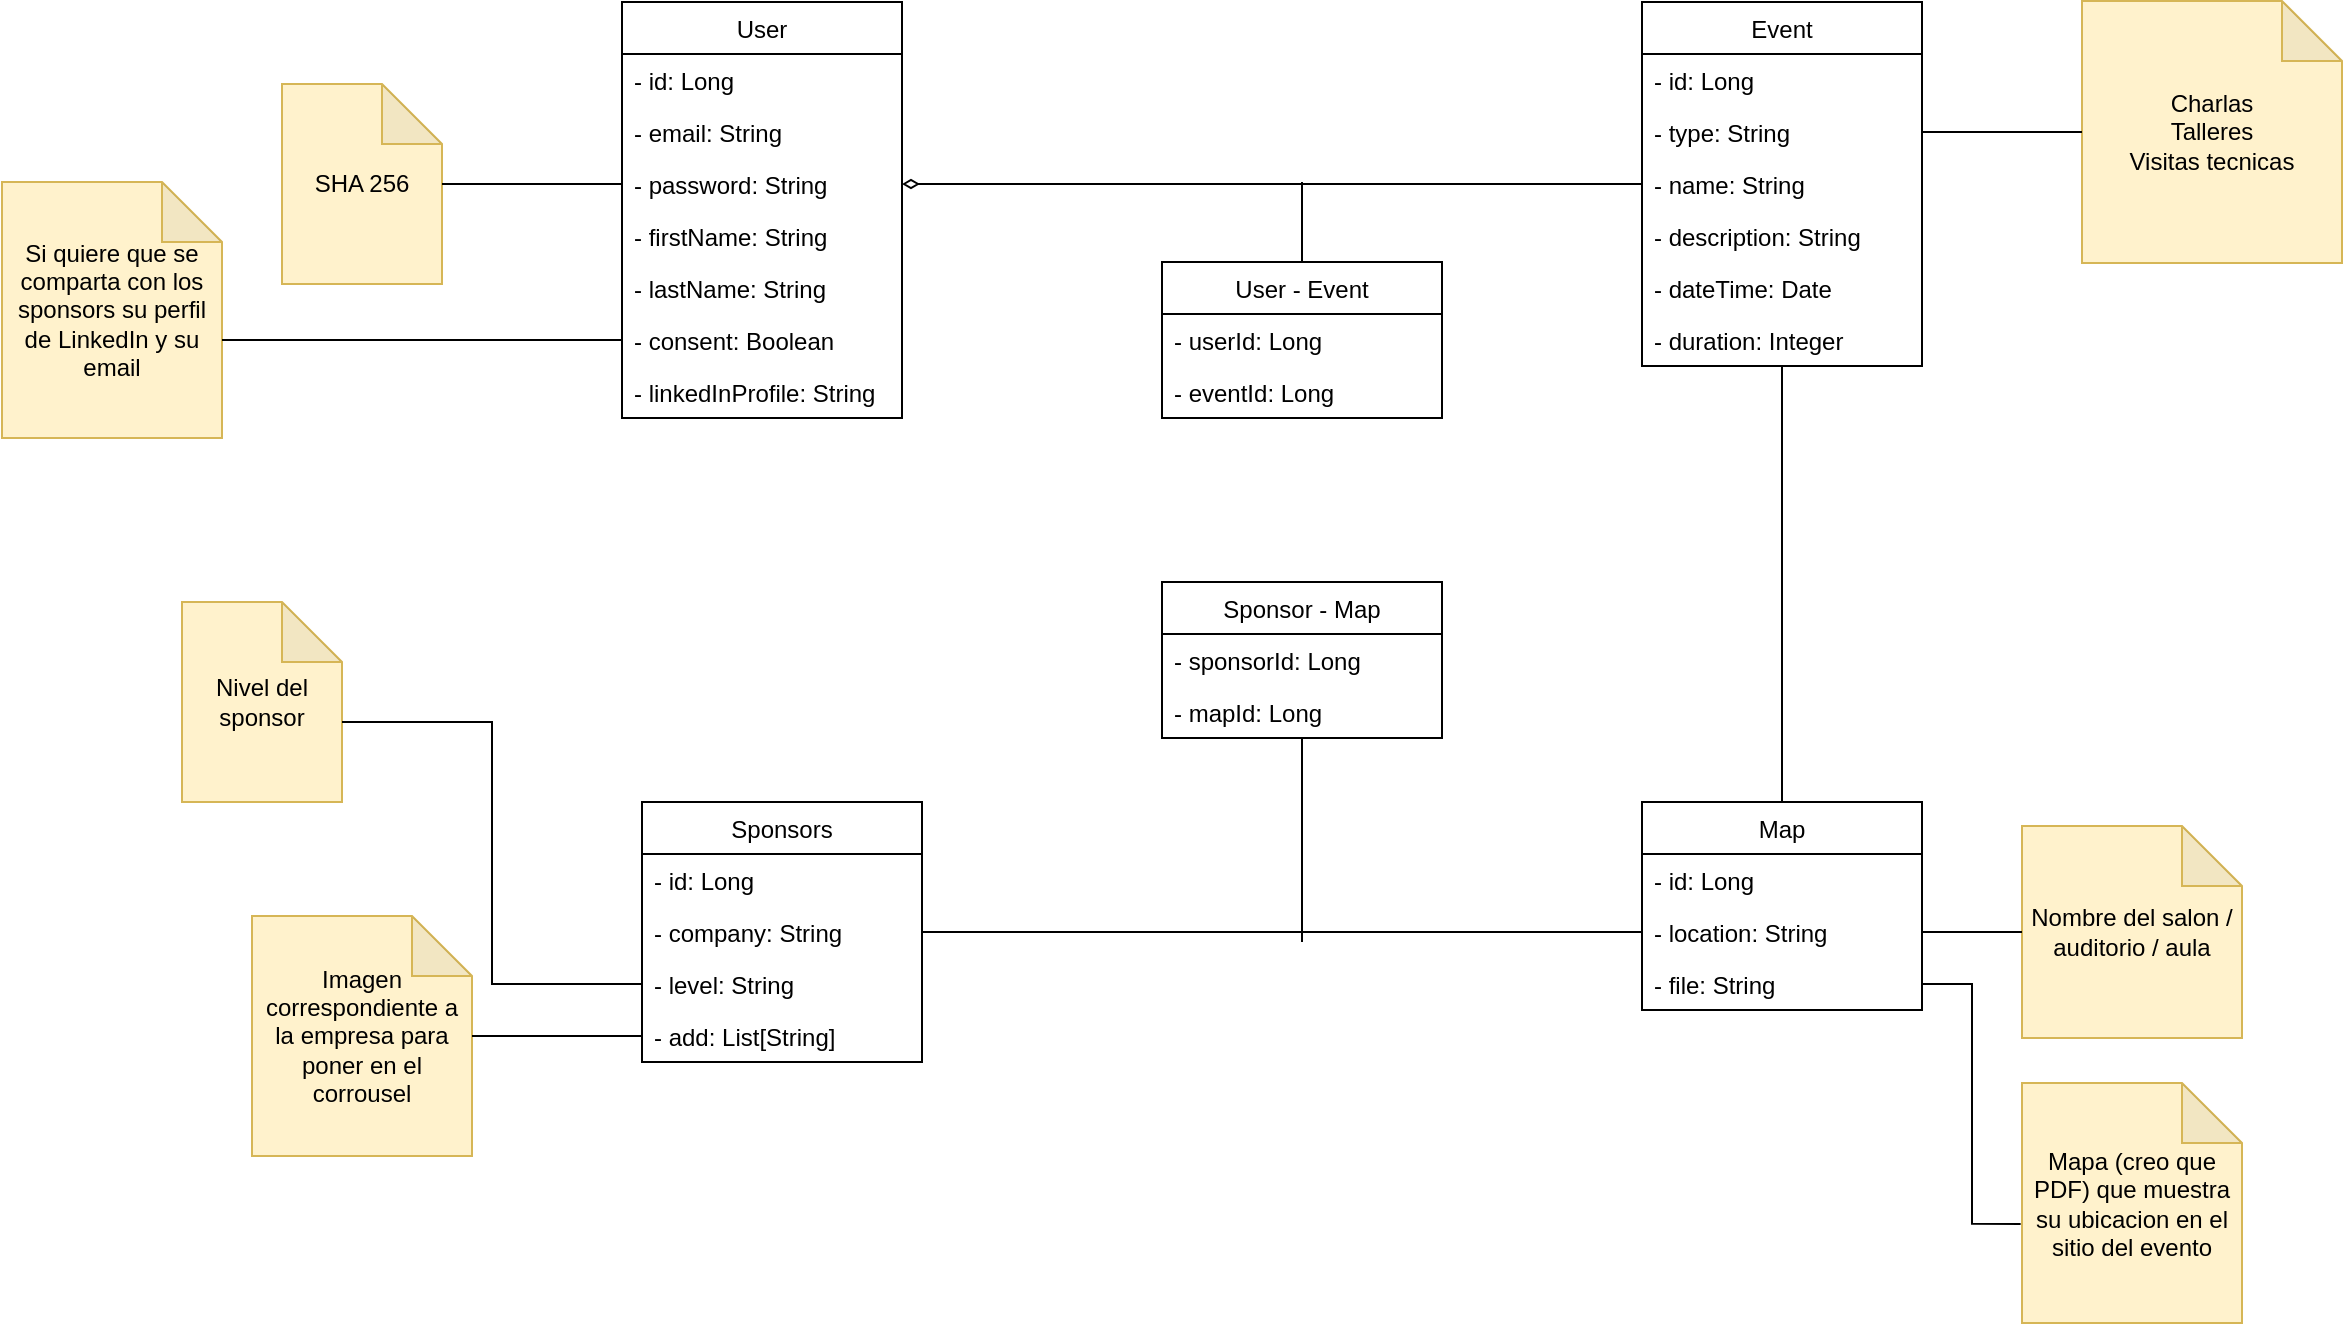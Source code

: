 <mxfile version="16.6.6" type="device"><diagram id="R2lEEEUBdFMjLlhIrx00" name="Page-1"><mxGraphModel dx="2035" dy="635" grid="1" gridSize="10" guides="1" tooltips="1" connect="1" arrows="1" fold="1" page="1" pageScale="1" pageWidth="850" pageHeight="1100" math="0" shadow="0" extFonts="Permanent Marker^https://fonts.googleapis.com/css?family=Permanent+Marker"><root><mxCell id="0"/><mxCell id="1" parent="0"/><mxCell id="ooTOzN1I4ot395nqvGJc-1" value="User" style="swimlane;fontStyle=0;childLayout=stackLayout;horizontal=1;startSize=26;fillColor=none;horizontalStack=0;resizeParent=1;resizeParentMax=0;resizeLast=0;collapsible=1;marginBottom=0;" vertex="1" parent="1"><mxGeometry x="100" y="110" width="140" height="208" as="geometry"><mxRectangle x="90" y="120" width="60" height="26" as="alternateBounds"/></mxGeometry></mxCell><mxCell id="ooTOzN1I4ot395nqvGJc-8" value="- id: Long" style="text;strokeColor=none;fillColor=none;align=left;verticalAlign=top;spacingLeft=4;spacingRight=4;overflow=hidden;rotatable=0;points=[[0,0.5],[1,0.5]];portConstraint=eastwest;" vertex="1" parent="ooTOzN1I4ot395nqvGJc-1"><mxGeometry y="26" width="140" height="26" as="geometry"/></mxCell><mxCell id="ooTOzN1I4ot395nqvGJc-4" value="- email: String" style="text;strokeColor=none;fillColor=none;align=left;verticalAlign=top;spacingLeft=4;spacingRight=4;overflow=hidden;rotatable=0;points=[[0,0.5],[1,0.5]];portConstraint=eastwest;" vertex="1" parent="ooTOzN1I4ot395nqvGJc-1"><mxGeometry y="52" width="140" height="26" as="geometry"/></mxCell><mxCell id="ooTOzN1I4ot395nqvGJc-7" value="- password: String" style="text;strokeColor=none;fillColor=none;align=left;verticalAlign=top;spacingLeft=4;spacingRight=4;overflow=hidden;rotatable=0;points=[[0,0.5],[1,0.5]];portConstraint=eastwest;" vertex="1" parent="ooTOzN1I4ot395nqvGJc-1"><mxGeometry y="78" width="140" height="26" as="geometry"/></mxCell><mxCell id="ooTOzN1I4ot395nqvGJc-2" value="- firstName: String" style="text;strokeColor=none;fillColor=none;align=left;verticalAlign=top;spacingLeft=4;spacingRight=4;overflow=hidden;rotatable=0;points=[[0,0.5],[1,0.5]];portConstraint=eastwest;" vertex="1" parent="ooTOzN1I4ot395nqvGJc-1"><mxGeometry y="104" width="140" height="26" as="geometry"/></mxCell><mxCell id="ooTOzN1I4ot395nqvGJc-3" value="- lastName: String" style="text;strokeColor=none;fillColor=none;align=left;verticalAlign=top;spacingLeft=4;spacingRight=4;overflow=hidden;rotatable=0;points=[[0,0.5],[1,0.5]];portConstraint=eastwest;" vertex="1" parent="ooTOzN1I4ot395nqvGJc-1"><mxGeometry y="130" width="140" height="26" as="geometry"/></mxCell><mxCell id="ooTOzN1I4ot395nqvGJc-5" value="- consent: Boolean" style="text;strokeColor=none;fillColor=none;align=left;verticalAlign=top;spacingLeft=4;spacingRight=4;overflow=hidden;rotatable=0;points=[[0,0.5],[1,0.5]];portConstraint=eastwest;" vertex="1" parent="ooTOzN1I4ot395nqvGJc-1"><mxGeometry y="156" width="140" height="26" as="geometry"/></mxCell><mxCell id="ooTOzN1I4ot395nqvGJc-6" value="- linkedInProfile: String" style="text;strokeColor=none;fillColor=none;align=left;verticalAlign=top;spacingLeft=4;spacingRight=4;overflow=hidden;rotatable=0;points=[[0,0.5],[1,0.5]];portConstraint=eastwest;" vertex="1" parent="ooTOzN1I4ot395nqvGJc-1"><mxGeometry y="182" width="140" height="26" as="geometry"/></mxCell><mxCell id="ooTOzN1I4ot395nqvGJc-35" style="edgeStyle=orthogonalEdgeStyle;rounded=0;orthogonalLoop=1;jettySize=auto;html=1;entryX=0.5;entryY=0;entryDx=0;entryDy=0;startArrow=none;startFill=0;endArrow=none;endFill=0;" edge="1" parent="1" source="ooTOzN1I4ot395nqvGJc-15" target="ooTOzN1I4ot395nqvGJc-30"><mxGeometry relative="1" as="geometry"/></mxCell><mxCell id="ooTOzN1I4ot395nqvGJc-15" value="Event" style="swimlane;fontStyle=0;childLayout=stackLayout;horizontal=1;startSize=26;fillColor=none;horizontalStack=0;resizeParent=1;resizeParentMax=0;resizeLast=0;collapsible=1;marginBottom=0;" vertex="1" parent="1"><mxGeometry x="610" y="110" width="140" height="182" as="geometry"/></mxCell><mxCell id="ooTOzN1I4ot395nqvGJc-65" value="- id: Long" style="text;strokeColor=none;fillColor=none;align=left;verticalAlign=top;spacingLeft=4;spacingRight=4;overflow=hidden;rotatable=0;points=[[0,0.5],[1,0.5]];portConstraint=eastwest;" vertex="1" parent="ooTOzN1I4ot395nqvGJc-15"><mxGeometry y="26" width="140" height="26" as="geometry"/></mxCell><mxCell id="ooTOzN1I4ot395nqvGJc-16" value="- type: String" style="text;strokeColor=none;fillColor=none;align=left;verticalAlign=top;spacingLeft=4;spacingRight=4;overflow=hidden;rotatable=0;points=[[0,0.5],[1,0.5]];portConstraint=eastwest;" vertex="1" parent="ooTOzN1I4ot395nqvGJc-15"><mxGeometry y="52" width="140" height="26" as="geometry"/></mxCell><mxCell id="ooTOzN1I4ot395nqvGJc-17" value="- name: String" style="text;strokeColor=none;fillColor=none;align=left;verticalAlign=top;spacingLeft=4;spacingRight=4;overflow=hidden;rotatable=0;points=[[0,0.5],[1,0.5]];portConstraint=eastwest;" vertex="1" parent="ooTOzN1I4ot395nqvGJc-15"><mxGeometry y="78" width="140" height="26" as="geometry"/></mxCell><mxCell id="ooTOzN1I4ot395nqvGJc-18" value="- description: String" style="text;strokeColor=none;fillColor=none;align=left;verticalAlign=top;spacingLeft=4;spacingRight=4;overflow=hidden;rotatable=0;points=[[0,0.5],[1,0.5]];portConstraint=eastwest;" vertex="1" parent="ooTOzN1I4ot395nqvGJc-15"><mxGeometry y="104" width="140" height="26" as="geometry"/></mxCell><mxCell id="ooTOzN1I4ot395nqvGJc-24" value="- dateTime: Date" style="text;strokeColor=none;fillColor=none;align=left;verticalAlign=top;spacingLeft=4;spacingRight=4;overflow=hidden;rotatable=0;points=[[0,0.5],[1,0.5]];portConstraint=eastwest;" vertex="1" parent="ooTOzN1I4ot395nqvGJc-15"><mxGeometry y="130" width="140" height="26" as="geometry"/></mxCell><mxCell id="ooTOzN1I4ot395nqvGJc-23" value="- duration: Integer" style="text;strokeColor=none;fillColor=none;align=left;verticalAlign=top;spacingLeft=4;spacingRight=4;overflow=hidden;rotatable=0;points=[[0,0.5],[1,0.5]];portConstraint=eastwest;" vertex="1" parent="ooTOzN1I4ot395nqvGJc-15"><mxGeometry y="156" width="140" height="26" as="geometry"/></mxCell><mxCell id="ooTOzN1I4ot395nqvGJc-26" value="Sponsors" style="swimlane;fontStyle=0;childLayout=stackLayout;horizontal=1;startSize=26;fillColor=none;horizontalStack=0;resizeParent=1;resizeParentMax=0;resizeLast=0;collapsible=1;marginBottom=0;" vertex="1" parent="1"><mxGeometry x="110" y="510" width="140" height="130" as="geometry"/></mxCell><mxCell id="ooTOzN1I4ot395nqvGJc-66" value="- id: Long" style="text;strokeColor=none;fillColor=none;align=left;verticalAlign=top;spacingLeft=4;spacingRight=4;overflow=hidden;rotatable=0;points=[[0,0.5],[1,0.5]];portConstraint=eastwest;" vertex="1" parent="ooTOzN1I4ot395nqvGJc-26"><mxGeometry y="26" width="140" height="26" as="geometry"/></mxCell><mxCell id="ooTOzN1I4ot395nqvGJc-27" value="- company: String" style="text;strokeColor=none;fillColor=none;align=left;verticalAlign=top;spacingLeft=4;spacingRight=4;overflow=hidden;rotatable=0;points=[[0,0.5],[1,0.5]];portConstraint=eastwest;" vertex="1" parent="ooTOzN1I4ot395nqvGJc-26"><mxGeometry y="52" width="140" height="26" as="geometry"/></mxCell><mxCell id="ooTOzN1I4ot395nqvGJc-28" value="- level: String" style="text;strokeColor=none;fillColor=none;align=left;verticalAlign=top;spacingLeft=4;spacingRight=4;overflow=hidden;rotatable=0;points=[[0,0.5],[1,0.5]];portConstraint=eastwest;" vertex="1" parent="ooTOzN1I4ot395nqvGJc-26"><mxGeometry y="78" width="140" height="26" as="geometry"/></mxCell><mxCell id="ooTOzN1I4ot395nqvGJc-29" value="- add: List[String]" style="text;strokeColor=none;fillColor=none;align=left;verticalAlign=top;spacingLeft=4;spacingRight=4;overflow=hidden;rotatable=0;points=[[0,0.5],[1,0.5]];portConstraint=eastwest;" vertex="1" parent="ooTOzN1I4ot395nqvGJc-26"><mxGeometry y="104" width="140" height="26" as="geometry"/></mxCell><mxCell id="ooTOzN1I4ot395nqvGJc-30" value="Map" style="swimlane;fontStyle=0;childLayout=stackLayout;horizontal=1;startSize=26;fillColor=none;horizontalStack=0;resizeParent=1;resizeParentMax=0;resizeLast=0;collapsible=1;marginBottom=0;" vertex="1" parent="1"><mxGeometry x="610" y="510" width="140" height="104" as="geometry"/></mxCell><mxCell id="ooTOzN1I4ot395nqvGJc-64" value="- id: Long" style="text;strokeColor=none;fillColor=none;align=left;verticalAlign=top;spacingLeft=4;spacingRight=4;overflow=hidden;rotatable=0;points=[[0,0.5],[1,0.5]];portConstraint=eastwest;" vertex="1" parent="ooTOzN1I4ot395nqvGJc-30"><mxGeometry y="26" width="140" height="26" as="geometry"/></mxCell><mxCell id="ooTOzN1I4ot395nqvGJc-31" value="- location: String" style="text;strokeColor=none;fillColor=none;align=left;verticalAlign=top;spacingLeft=4;spacingRight=4;overflow=hidden;rotatable=0;points=[[0,0.5],[1,0.5]];portConstraint=eastwest;" vertex="1" parent="ooTOzN1I4ot395nqvGJc-30"><mxGeometry y="52" width="140" height="26" as="geometry"/></mxCell><mxCell id="ooTOzN1I4ot395nqvGJc-32" value="- file: String" style="text;strokeColor=none;fillColor=none;align=left;verticalAlign=top;spacingLeft=4;spacingRight=4;overflow=hidden;rotatable=0;points=[[0,0.5],[1,0.5]];portConstraint=eastwest;" vertex="1" parent="ooTOzN1I4ot395nqvGJc-30"><mxGeometry y="78" width="140" height="26" as="geometry"/></mxCell><mxCell id="ooTOzN1I4ot395nqvGJc-36" value="Charlas&lt;br&gt;Talleres&lt;br&gt;Visitas tecnicas" style="shape=note;whiteSpace=wrap;html=1;backgroundOutline=1;darkOpacity=0.05;fillColor=#fff2cc;strokeColor=#d6b656;" vertex="1" parent="1"><mxGeometry x="830" y="109.5" width="130" height="131" as="geometry"/></mxCell><mxCell id="ooTOzN1I4ot395nqvGJc-38" value="SHA 256" style="shape=note;whiteSpace=wrap;html=1;backgroundOutline=1;darkOpacity=0.05;fillColor=#fff2cc;strokeColor=#d6b656;" vertex="1" parent="1"><mxGeometry x="-70" y="151" width="80" height="100" as="geometry"/></mxCell><mxCell id="ooTOzN1I4ot395nqvGJc-39" style="edgeStyle=orthogonalEdgeStyle;rounded=0;orthogonalLoop=1;jettySize=auto;html=1;startArrow=none;startFill=0;endArrow=none;endFill=0;" edge="1" parent="1" source="ooTOzN1I4ot395nqvGJc-7" target="ooTOzN1I4ot395nqvGJc-38"><mxGeometry relative="1" as="geometry"/></mxCell><mxCell id="ooTOzN1I4ot395nqvGJc-40" value="Si quiere que se comparta con los sponsors su perfil de LinkedIn y su email" style="shape=note;whiteSpace=wrap;html=1;backgroundOutline=1;darkOpacity=0.05;fillColor=#fff2cc;strokeColor=#d6b656;" vertex="1" parent="1"><mxGeometry x="-210" y="200" width="110" height="128" as="geometry"/></mxCell><mxCell id="ooTOzN1I4ot395nqvGJc-41" style="edgeStyle=orthogonalEdgeStyle;rounded=0;orthogonalLoop=1;jettySize=auto;html=1;entryX=0;entryY=0;entryDx=110;entryDy=79;entryPerimeter=0;startArrow=none;startFill=0;endArrow=none;endFill=0;" edge="1" parent="1" source="ooTOzN1I4ot395nqvGJc-5" target="ooTOzN1I4ot395nqvGJc-40"><mxGeometry relative="1" as="geometry"/></mxCell><mxCell id="ooTOzN1I4ot395nqvGJc-42" value="Nivel del sponsor" style="shape=note;whiteSpace=wrap;html=1;backgroundOutline=1;darkOpacity=0.05;fillColor=#fff2cc;strokeColor=#d6b656;" vertex="1" parent="1"><mxGeometry x="-120" y="410" width="80" height="100" as="geometry"/></mxCell><mxCell id="ooTOzN1I4ot395nqvGJc-43" style="edgeStyle=orthogonalEdgeStyle;rounded=0;orthogonalLoop=1;jettySize=auto;html=1;entryX=1;entryY=0.6;entryDx=0;entryDy=0;entryPerimeter=0;startArrow=none;startFill=0;endArrow=none;endFill=0;" edge="1" parent="1" source="ooTOzN1I4ot395nqvGJc-28" target="ooTOzN1I4ot395nqvGJc-42"><mxGeometry relative="1" as="geometry"/></mxCell><mxCell id="ooTOzN1I4ot395nqvGJc-44" value="Imagen correspondiente a la empresa para poner en el corrousel" style="shape=note;whiteSpace=wrap;html=1;backgroundOutline=1;darkOpacity=0.05;fillColor=#fff2cc;strokeColor=#d6b656;" vertex="1" parent="1"><mxGeometry x="-85" y="567" width="110" height="120" as="geometry"/></mxCell><mxCell id="ooTOzN1I4ot395nqvGJc-45" style="edgeStyle=orthogonalEdgeStyle;rounded=0;orthogonalLoop=1;jettySize=auto;html=1;startArrow=none;startFill=0;endArrow=none;endFill=0;" edge="1" parent="1" source="ooTOzN1I4ot395nqvGJc-29" target="ooTOzN1I4ot395nqvGJc-44"><mxGeometry relative="1" as="geometry"/></mxCell><mxCell id="ooTOzN1I4ot395nqvGJc-46" value="Nombre del salon / auditorio / aula" style="shape=note;whiteSpace=wrap;html=1;backgroundOutline=1;darkOpacity=0.05;fillColor=#fff2cc;strokeColor=#d6b656;" vertex="1" parent="1"><mxGeometry x="800" y="522" width="110" height="106" as="geometry"/></mxCell><mxCell id="ooTOzN1I4ot395nqvGJc-48" value="Mapa (creo que PDF) que muestra su ubicacion en el sitio del evento" style="shape=note;whiteSpace=wrap;html=1;backgroundOutline=1;darkOpacity=0.05;fillColor=#fff2cc;strokeColor=#d6b656;" vertex="1" parent="1"><mxGeometry x="800" y="650.5" width="110" height="120" as="geometry"/></mxCell><mxCell id="ooTOzN1I4ot395nqvGJc-54" style="edgeStyle=orthogonalEdgeStyle;rounded=0;orthogonalLoop=1;jettySize=auto;html=1;startArrow=none;startFill=0;endArrow=none;endFill=0;" edge="1" parent="1" source="ooTOzN1I4ot395nqvGJc-50"><mxGeometry relative="1" as="geometry"><mxPoint x="440" y="200" as="targetPoint"/></mxGeometry></mxCell><mxCell id="ooTOzN1I4ot395nqvGJc-50" value="User - Event" style="swimlane;fontStyle=0;childLayout=stackLayout;horizontal=1;startSize=26;fillColor=none;horizontalStack=0;resizeParent=1;resizeParentMax=0;resizeLast=0;collapsible=1;marginBottom=0;" vertex="1" parent="1"><mxGeometry x="370" y="240" width="140" height="78" as="geometry"/></mxCell><mxCell id="ooTOzN1I4ot395nqvGJc-51" value="- userId: Long" style="text;strokeColor=none;fillColor=none;align=left;verticalAlign=top;spacingLeft=4;spacingRight=4;overflow=hidden;rotatable=0;points=[[0,0.5],[1,0.5]];portConstraint=eastwest;" vertex="1" parent="ooTOzN1I4ot395nqvGJc-50"><mxGeometry y="26" width="140" height="26" as="geometry"/></mxCell><mxCell id="ooTOzN1I4ot395nqvGJc-52" value="- eventId: Long" style="text;strokeColor=none;fillColor=none;align=left;verticalAlign=top;spacingLeft=4;spacingRight=4;overflow=hidden;rotatable=0;points=[[0,0.5],[1,0.5]];portConstraint=eastwest;" vertex="1" parent="ooTOzN1I4ot395nqvGJc-50"><mxGeometry y="52" width="140" height="26" as="geometry"/></mxCell><mxCell id="ooTOzN1I4ot395nqvGJc-55" style="edgeStyle=orthogonalEdgeStyle;rounded=0;orthogonalLoop=1;jettySize=auto;html=1;entryX=0;entryY=0.5;entryDx=0;entryDy=0;entryPerimeter=0;startArrow=none;startFill=0;endArrow=none;endFill=0;" edge="1" parent="1" source="ooTOzN1I4ot395nqvGJc-16" target="ooTOzN1I4ot395nqvGJc-36"><mxGeometry relative="1" as="geometry"/></mxCell><mxCell id="ooTOzN1I4ot395nqvGJc-56" style="edgeStyle=orthogonalEdgeStyle;rounded=0;orthogonalLoop=1;jettySize=auto;html=1;startArrow=diamondThin;startFill=0;endArrow=none;endFill=0;" edge="1" parent="1" source="ooTOzN1I4ot395nqvGJc-7" target="ooTOzN1I4ot395nqvGJc-15"><mxGeometry relative="1" as="geometry"/></mxCell><mxCell id="ooTOzN1I4ot395nqvGJc-57" style="edgeStyle=orthogonalEdgeStyle;rounded=0;orthogonalLoop=1;jettySize=auto;html=1;startArrow=none;startFill=0;endArrow=none;endFill=0;" edge="1" parent="1" source="ooTOzN1I4ot395nqvGJc-31" target="ooTOzN1I4ot395nqvGJc-46"><mxGeometry relative="1" as="geometry"/></mxCell><mxCell id="ooTOzN1I4ot395nqvGJc-58" style="edgeStyle=orthogonalEdgeStyle;rounded=0;orthogonalLoop=1;jettySize=auto;html=1;entryX=-0.006;entryY=0.587;entryDx=0;entryDy=0;entryPerimeter=0;startArrow=none;startFill=0;endArrow=none;endFill=0;" edge="1" parent="1" source="ooTOzN1I4ot395nqvGJc-32" target="ooTOzN1I4ot395nqvGJc-48"><mxGeometry relative="1" as="geometry"/></mxCell><mxCell id="ooTOzN1I4ot395nqvGJc-67" style="edgeStyle=orthogonalEdgeStyle;rounded=0;orthogonalLoop=1;jettySize=auto;html=1;entryX=1;entryY=0.5;entryDx=0;entryDy=0;startArrow=none;startFill=0;endArrow=none;endFill=0;" edge="1" parent="1" source="ooTOzN1I4ot395nqvGJc-31" target="ooTOzN1I4ot395nqvGJc-27"><mxGeometry relative="1" as="geometry"/></mxCell><mxCell id="ooTOzN1I4ot395nqvGJc-73" style="edgeStyle=orthogonalEdgeStyle;rounded=0;orthogonalLoop=1;jettySize=auto;html=1;startArrow=none;startFill=0;endArrow=none;endFill=0;" edge="1" parent="1" source="ooTOzN1I4ot395nqvGJc-68"><mxGeometry relative="1" as="geometry"><mxPoint x="440.0" y="580" as="targetPoint"/></mxGeometry></mxCell><mxCell id="ooTOzN1I4ot395nqvGJc-68" value="Sponsor - Map" style="swimlane;fontStyle=0;childLayout=stackLayout;horizontal=1;startSize=26;fillColor=none;horizontalStack=0;resizeParent=1;resizeParentMax=0;resizeLast=0;collapsible=1;marginBottom=0;" vertex="1" parent="1"><mxGeometry x="370" y="400" width="140" height="78" as="geometry"/></mxCell><mxCell id="ooTOzN1I4ot395nqvGJc-69" value="- sponsorId: Long" style="text;strokeColor=none;fillColor=none;align=left;verticalAlign=top;spacingLeft=4;spacingRight=4;overflow=hidden;rotatable=0;points=[[0,0.5],[1,0.5]];portConstraint=eastwest;" vertex="1" parent="ooTOzN1I4ot395nqvGJc-68"><mxGeometry y="26" width="140" height="26" as="geometry"/></mxCell><mxCell id="ooTOzN1I4ot395nqvGJc-70" value="- mapId: Long" style="text;strokeColor=none;fillColor=none;align=left;verticalAlign=top;spacingLeft=4;spacingRight=4;overflow=hidden;rotatable=0;points=[[0,0.5],[1,0.5]];portConstraint=eastwest;" vertex="1" parent="ooTOzN1I4ot395nqvGJc-68"><mxGeometry y="52" width="140" height="26" as="geometry"/></mxCell></root></mxGraphModel></diagram></mxfile>